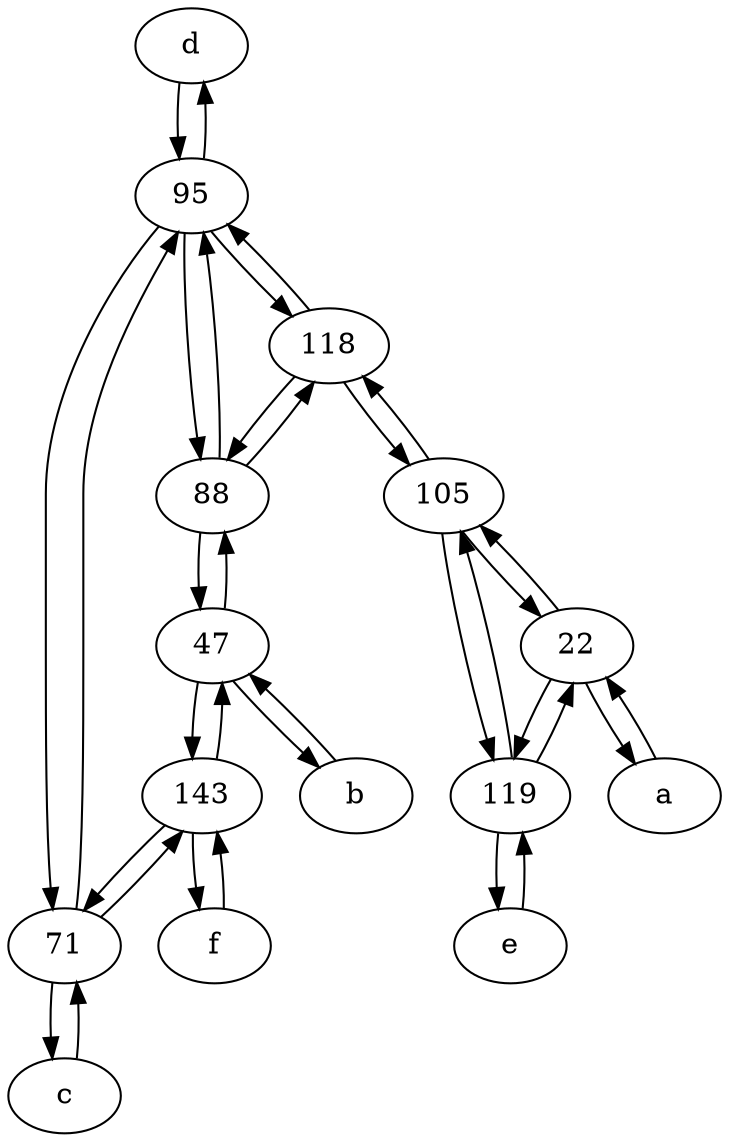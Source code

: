 digraph  {
	d [pos="20,30!"];
	b [pos="50,20!"];
	105;
	e [pos="30,50!"];
	22;
	95;
	119;
	88;
	c [pos="20,10!"];
	143;
	f [pos="15,45!"];
	71;
	a [pos="40,10!"];
	118;
	47;
	119 -> e;
	71 -> 143;
	95 -> 118;
	119 -> 105;
	22 -> 119;
	119 -> 22;
	95 -> 71;
	118 -> 105;
	105 -> 119;
	e -> 119;
	95 -> d;
	143 -> f;
	b -> 47;
	47 -> 88;
	d -> 95;
	118 -> 88;
	a -> 22;
	95 -> 88;
	105 -> 118;
	47 -> b;
	88 -> 47;
	88 -> 95;
	22 -> a;
	71 -> c;
	c -> 71;
	22 -> 105;
	143 -> 71;
	105 -> 22;
	f -> 143;
	143 -> 47;
	118 -> 95;
	88 -> 118;
	71 -> 95;
	47 -> 143;

	}